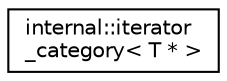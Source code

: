 digraph "Иерархия классов. Графический вид."
{
  edge [fontname="Helvetica",fontsize="10",labelfontname="Helvetica",labelfontsize="10"];
  node [fontname="Helvetica",fontsize="10",shape=record];
  rankdir="LR";
  Node0 [label="internal::iterator\l_category\< T * \>",height=0.2,width=0.4,color="black", fillcolor="white", style="filled",URL="$structinternal_1_1iterator__category_3_01T_01_5_01_4.html"];
}
